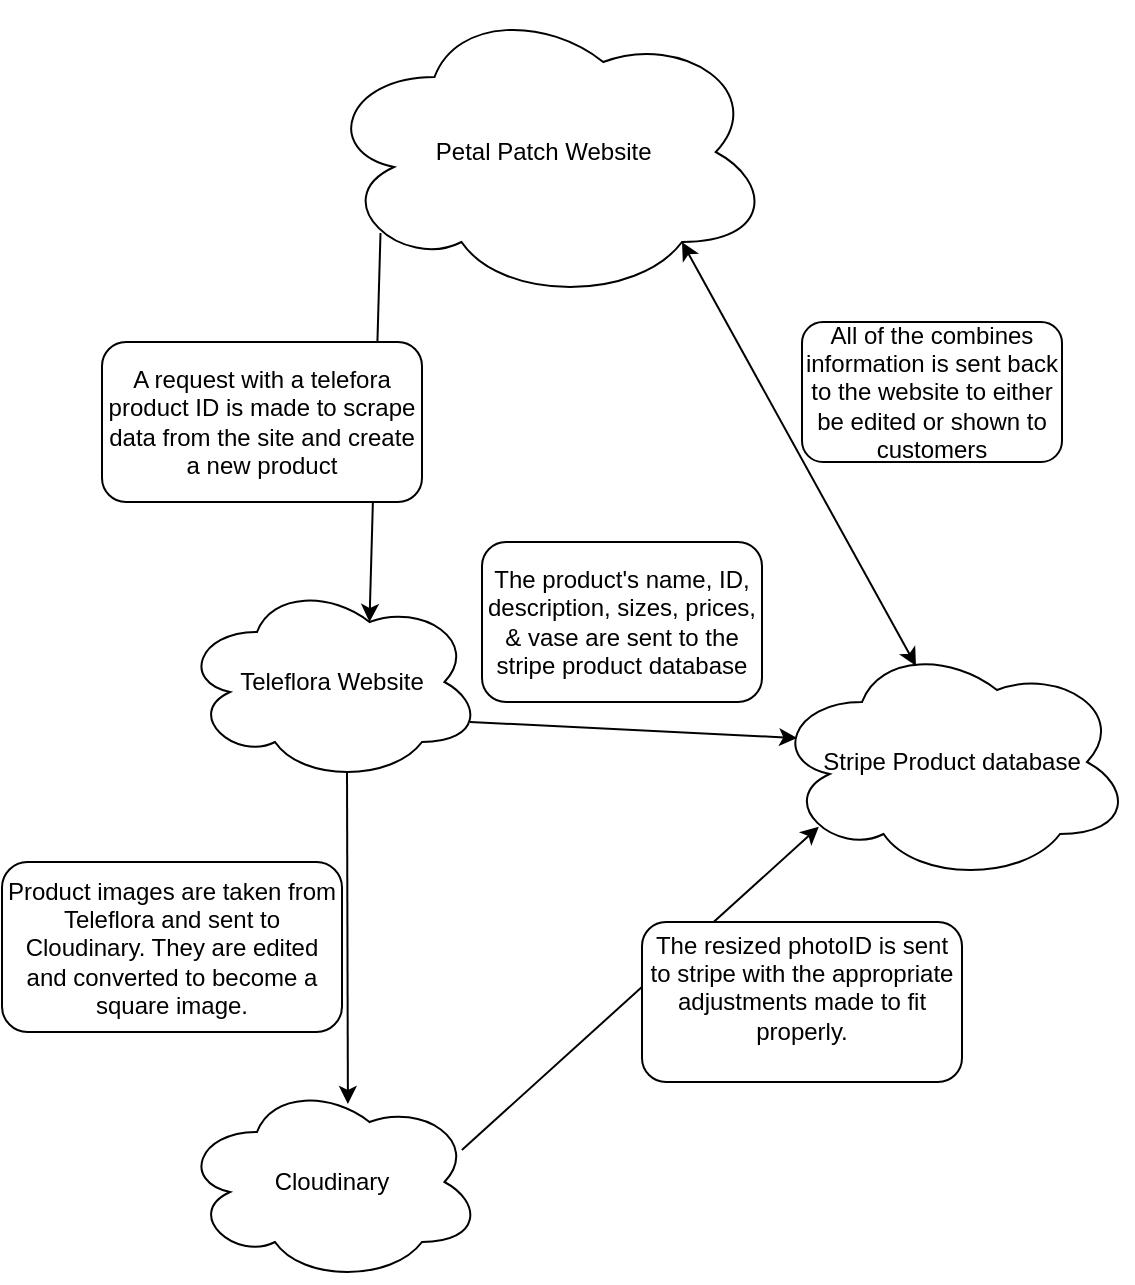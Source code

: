<mxfile version="14.4.3" type="github"><diagram id="CSQoGbjcMmpWtgI0W2g-" name="Page-1"><mxGraphModel dx="1422" dy="1837" grid="1" gridSize="10" guides="1" tooltips="1" connect="1" arrows="1" fold="1" page="1" pageScale="1" pageWidth="850" pageHeight="1100" math="0" shadow="0"><root><mxCell id="0"/><mxCell id="1" parent="0"/><mxCell id="CpOiB0r_Uqm5vtcIZWg1-1" value="Teleflora Website" style="ellipse;shape=cloud;whiteSpace=wrap;html=1;" vertex="1" parent="1"><mxGeometry x="210" y="260" width="150" height="100" as="geometry"/></mxCell><mxCell id="CpOiB0r_Uqm5vtcIZWg1-2" value="Cloudinary" style="ellipse;shape=cloud;whiteSpace=wrap;html=1;" vertex="1" parent="1"><mxGeometry x="210" y="510" width="150" height="100" as="geometry"/></mxCell><mxCell id="CpOiB0r_Uqm5vtcIZWg1-3" value="Stripe Product database" style="ellipse;shape=cloud;whiteSpace=wrap;html=1;" vertex="1" parent="1"><mxGeometry x="505" y="290" width="180" height="120" as="geometry"/></mxCell><mxCell id="CpOiB0r_Uqm5vtcIZWg1-4" value="" style="endArrow=classic;html=1;exitX=0.55;exitY=0.95;exitDx=0;exitDy=0;exitPerimeter=0;entryX=0.553;entryY=0.11;entryDx=0;entryDy=0;entryPerimeter=0;" edge="1" parent="1" source="CpOiB0r_Uqm5vtcIZWg1-1" target="CpOiB0r_Uqm5vtcIZWg1-2"><mxGeometry width="50" height="50" relative="1" as="geometry"><mxPoint x="500" y="590" as="sourcePoint"/><mxPoint x="550" y="540" as="targetPoint"/></mxGeometry></mxCell><mxCell id="CpOiB0r_Uqm5vtcIZWg1-8" value="Product images are taken from Teleflora and sent to Cloudinary. They are edited and converted to become a square image." style="rounded=1;whiteSpace=wrap;html=1;" vertex="1" parent="1"><mxGeometry x="120" y="400" width="170" height="85" as="geometry"/></mxCell><mxCell id="CpOiB0r_Uqm5vtcIZWg1-10" value="" style="endArrow=classic;html=1;exitX=0.96;exitY=0.7;exitDx=0;exitDy=0;exitPerimeter=0;entryX=0.07;entryY=0.4;entryDx=0;entryDy=0;entryPerimeter=0;" edge="1" parent="1" source="CpOiB0r_Uqm5vtcIZWg1-1" target="CpOiB0r_Uqm5vtcIZWg1-3"><mxGeometry width="50" height="50" relative="1" as="geometry"><mxPoint x="410" y="360" as="sourcePoint"/><mxPoint x="460" y="310" as="targetPoint"/></mxGeometry></mxCell><mxCell id="CpOiB0r_Uqm5vtcIZWg1-11" value="" style="endArrow=classic;html=1;exitX=0.933;exitY=0.34;exitDx=0;exitDy=0;exitPerimeter=0;entryX=0.13;entryY=0.77;entryDx=0;entryDy=0;entryPerimeter=0;" edge="1" parent="1" source="CpOiB0r_Uqm5vtcIZWg1-2" target="CpOiB0r_Uqm5vtcIZWg1-3"><mxGeometry width="50" height="50" relative="1" as="geometry"><mxPoint x="390" y="570" as="sourcePoint"/><mxPoint x="440" y="520" as="targetPoint"/></mxGeometry></mxCell><mxCell id="CpOiB0r_Uqm5vtcIZWg1-13" value="Petal Patch Website&amp;nbsp;" style="ellipse;shape=cloud;whiteSpace=wrap;html=1;" vertex="1" parent="1"><mxGeometry x="280" y="-30" width="225" height="150" as="geometry"/></mxCell><mxCell id="CpOiB0r_Uqm5vtcIZWg1-14" value="" style="endArrow=classic;html=1;exitX=0.13;exitY=0.77;exitDx=0;exitDy=0;exitPerimeter=0;entryX=0.625;entryY=0.2;entryDx=0;entryDy=0;entryPerimeter=0;" edge="1" parent="1" source="CpOiB0r_Uqm5vtcIZWg1-13" target="CpOiB0r_Uqm5vtcIZWg1-1"><mxGeometry width="50" height="50" relative="1" as="geometry"><mxPoint x="350" y="200" as="sourcePoint"/><mxPoint x="400" y="150" as="targetPoint"/></mxGeometry></mxCell><mxCell id="CpOiB0r_Uqm5vtcIZWg1-15" value="A request with a telefora product ID is made to scrape data from the site and create a new product" style="rounded=1;whiteSpace=wrap;html=1;" vertex="1" parent="1"><mxGeometry x="170" y="140" width="160" height="80" as="geometry"/></mxCell><mxCell id="CpOiB0r_Uqm5vtcIZWg1-16" value="The resized photoID is sent to stripe with the appropriate adjustments made to fit properly.&lt;br&gt;&amp;nbsp;" style="rounded=1;whiteSpace=wrap;html=1;" vertex="1" parent="1"><mxGeometry x="440" y="430" width="160" height="80" as="geometry"/></mxCell><mxCell id="CpOiB0r_Uqm5vtcIZWg1-17" value="The product's name, ID, description, sizes, prices, &amp;amp; vase are sent to the stripe product database&lt;br&gt;" style="rounded=1;whiteSpace=wrap;html=1;" vertex="1" parent="1"><mxGeometry x="360" y="240" width="140" height="80" as="geometry"/></mxCell><mxCell id="CpOiB0r_Uqm5vtcIZWg1-21" value="All of the combines information is sent back to the website to either be edited or shown to customers" style="rounded=1;whiteSpace=wrap;html=1;" vertex="1" parent="1"><mxGeometry x="520" y="130" width="130" height="70" as="geometry"/></mxCell><mxCell id="CpOiB0r_Uqm5vtcIZWg1-22" value="" style="endArrow=classic;startArrow=classic;html=1;exitX=0.4;exitY=0.1;exitDx=0;exitDy=0;exitPerimeter=0;entryX=0.8;entryY=0.8;entryDx=0;entryDy=0;entryPerimeter=0;" edge="1" parent="1" source="CpOiB0r_Uqm5vtcIZWg1-3" target="CpOiB0r_Uqm5vtcIZWg1-13"><mxGeometry width="50" height="50" relative="1" as="geometry"><mxPoint x="400" y="210" as="sourcePoint"/><mxPoint x="450" y="160" as="targetPoint"/></mxGeometry></mxCell></root></mxGraphModel></diagram></mxfile>
